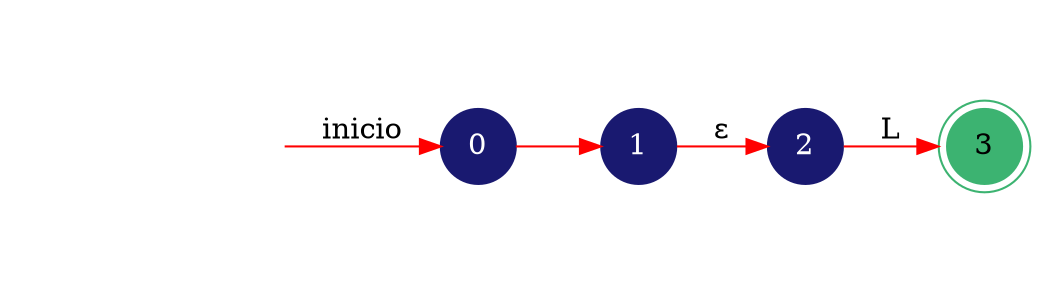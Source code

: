digraph AUTOMATA{
	rankdir=LR;
	node [shape=doublecircle, style = filled,color = mediumseagreen]; 3;
	node [shape=circle];
	node [color=midnightblue,fontcolor=white];
	edge [color=red];
	secret_node [style=invis];
	secret_node -> 0 [label="inicio"];
	0 -> 1 [label=" "];
	1 -> 2 [label="ε"];
	2 -> 3 [label="L"];
}